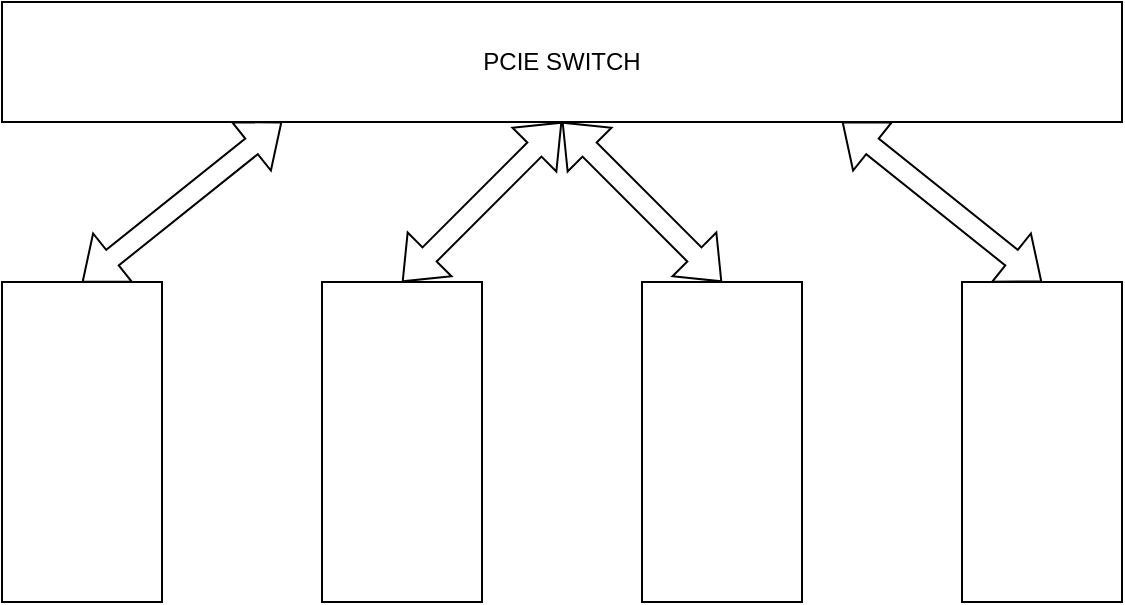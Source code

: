 <mxfile version="24.0.1" type="github">
  <diagram name="Page-1" id="sz9WDsKcMjd7FwOMRA3z">
    <mxGraphModel dx="954" dy="606" grid="1" gridSize="10" guides="1" tooltips="1" connect="1" arrows="1" fold="1" page="1" pageScale="1" pageWidth="850" pageHeight="1100" math="0" shadow="0">
      <root>
        <mxCell id="0" />
        <mxCell id="1" parent="0" />
        <mxCell id="98Ptpq3VxeF9D4LMuZ2r-1" value="" style="rounded=0;whiteSpace=wrap;html=1;" vertex="1" parent="1">
          <mxGeometry x="80" y="400" width="80" height="160" as="geometry" />
        </mxCell>
        <mxCell id="98Ptpq3VxeF9D4LMuZ2r-2" value="" style="rounded=0;whiteSpace=wrap;html=1;" vertex="1" parent="1">
          <mxGeometry x="240" y="400" width="80" height="160" as="geometry" />
        </mxCell>
        <mxCell id="98Ptpq3VxeF9D4LMuZ2r-3" value="" style="rounded=0;whiteSpace=wrap;html=1;" vertex="1" parent="1">
          <mxGeometry x="400" y="400" width="80" height="160" as="geometry" />
        </mxCell>
        <mxCell id="98Ptpq3VxeF9D4LMuZ2r-4" value="" style="rounded=0;whiteSpace=wrap;html=1;" vertex="1" parent="1">
          <mxGeometry x="560" y="400" width="80" height="160" as="geometry" />
        </mxCell>
        <mxCell id="98Ptpq3VxeF9D4LMuZ2r-5" value="PCIE SWITCH" style="rounded=0;whiteSpace=wrap;html=1;" vertex="1" parent="1">
          <mxGeometry x="80" y="260" width="560" height="60" as="geometry" />
        </mxCell>
        <mxCell id="98Ptpq3VxeF9D4LMuZ2r-6" value="" style="shape=flexArrow;endArrow=classic;startArrow=classic;html=1;rounded=0;exitX=0.5;exitY=0;exitDx=0;exitDy=0;entryX=0.25;entryY=1;entryDx=0;entryDy=0;" edge="1" parent="1" source="98Ptpq3VxeF9D4LMuZ2r-1" target="98Ptpq3VxeF9D4LMuZ2r-5">
          <mxGeometry width="100" height="100" relative="1" as="geometry">
            <mxPoint x="370" y="390" as="sourcePoint" />
            <mxPoint x="470" y="290" as="targetPoint" />
          </mxGeometry>
        </mxCell>
        <mxCell id="98Ptpq3VxeF9D4LMuZ2r-7" value="" style="shape=flexArrow;endArrow=classic;startArrow=classic;html=1;rounded=0;exitX=0.5;exitY=0;exitDx=0;exitDy=0;entryX=0.5;entryY=1;entryDx=0;entryDy=0;" edge="1" parent="1" source="98Ptpq3VxeF9D4LMuZ2r-2" target="98Ptpq3VxeF9D4LMuZ2r-5">
          <mxGeometry width="100" height="100" relative="1" as="geometry">
            <mxPoint x="130" y="410" as="sourcePoint" />
            <mxPoint x="230" y="330" as="targetPoint" />
          </mxGeometry>
        </mxCell>
        <mxCell id="98Ptpq3VxeF9D4LMuZ2r-8" value="" style="shape=flexArrow;endArrow=classic;startArrow=classic;html=1;rounded=0;exitX=0.5;exitY=0;exitDx=0;exitDy=0;entryX=0.5;entryY=1;entryDx=0;entryDy=0;" edge="1" parent="1" source="98Ptpq3VxeF9D4LMuZ2r-3" target="98Ptpq3VxeF9D4LMuZ2r-5">
          <mxGeometry width="100" height="100" relative="1" as="geometry">
            <mxPoint x="290" y="410" as="sourcePoint" />
            <mxPoint x="370" y="330" as="targetPoint" />
          </mxGeometry>
        </mxCell>
        <mxCell id="98Ptpq3VxeF9D4LMuZ2r-9" value="" style="shape=flexArrow;endArrow=classic;startArrow=classic;html=1;rounded=0;exitX=0.5;exitY=0;exitDx=0;exitDy=0;entryX=0.75;entryY=1;entryDx=0;entryDy=0;" edge="1" parent="1" source="98Ptpq3VxeF9D4LMuZ2r-4" target="98Ptpq3VxeF9D4LMuZ2r-5">
          <mxGeometry width="100" height="100" relative="1" as="geometry">
            <mxPoint x="450" y="410" as="sourcePoint" />
            <mxPoint x="370" y="330" as="targetPoint" />
          </mxGeometry>
        </mxCell>
      </root>
    </mxGraphModel>
  </diagram>
</mxfile>
